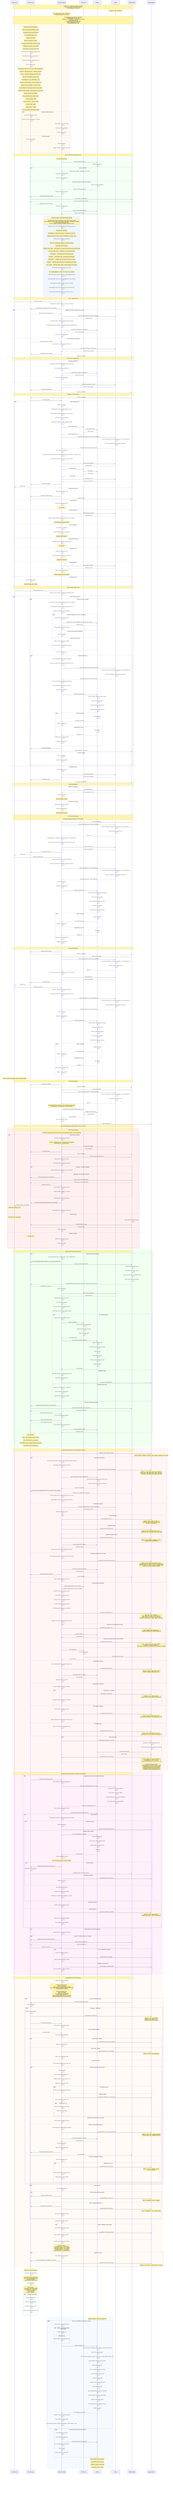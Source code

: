 sequenceDiagram
    participant L as Leader Node
    participant N as Network Layer
    participant C as Consensus Engine
    participant BT as Block Tree
    participant S as Storage
    participant CR as Crypto
    participant V as Validator Nodes
    participant LOG as Logging System
    
    %% Protocol Version and Message Types Legend
    Note over L,V: PROTOCOL: Simple (Non-Pipelined) HotStuff<br/>Direct commit upon CommitQC formation<br/>No chained/pipelined execution
    Note over CR: Signature scheme: SPHINCS+
    Note over C: QC = bitmap || {sig_i} (≥2f+1 SPHINCS+)<br/>Verification iterates over each sig_i
    Note over L,V: ProposalMsg(view, blockID, QC, leaderSig)<br/>VoteMsg(phase, blockID, sig)<br/>PrepareQC / PreCommitQC / CommitQC (quorumCert)<br/>TimeoutMsg(view, sig)<br/>NewViewMsg(view, highestQC, sig)<br/>StateSyncMsg(blocks, sigmap)<br/>EvidenceMsg(evidence, sig)
    
    %% Network Model and Assumptions
    rect rgb(255, 250, 240)
        Note over N: Network Model: Partial Synchrony
        Note over N: Before GST (Global Stabilization Time):
        Note over N: - Messages may be delayed arbitrarily
        Note over N: - No guaranteed delivery order
        Note over N: - Network may partition
        Note over N: After GST (unknown to nodes):
        Note over N: - Messages delivered within Δ (known bound)
        Note over N: - Reliable links between correct nodes
        Note over N: - FIFO delivery per sender-receiver pair
        
        %% Message Delivery Guarantees
        N->>N: Authenticated channels (all messages signed)
        N->>N: Best-effort broadcast for proposals/QCs
        N->>N: Reliable broadcast for evidence/timeouts
        N->>N: Point-to-point for votes
        
        %% Network Parameters (512 participants, SPHINCS+ 256s)
        Note over N: Max validators: 512 (f=170, 2f+1=341, need ≥342 signatures)
        Note over N: SPHINCS+ 256s signature size: ~29KB per signature
        Note over N: QC size: ~15MB (≥342 signatures @ 29KB each)
        Note over N: Block size limit: 50MB (excluding QCs)
        Note over N: ProposalMsg size: up to 65MB (block + QC)
        Note over N: Maximum message delay Δ: 10 seconds (after GST)
        Note over N: Required network bandwidth: ≥1 Gbps per node
        Note over N: Assumed network: High-quality datacenter interconnect
        Note over N: Maximum in-flight messages: 100 per peer (due to large size)
        Note over N: Network buffer per peer: 256MB
        
        %% Bandwidth Calculations
        Note over N: Peak bandwidth (worst case per view):
        Note over N: - Receive proposal: 65MB
        Note over N: - Send vote: 30KB * 3 phases = 90KB
        Note over N: - Receive 3 QCs: 45MB
        Note over N: - Total per view: ~110MB
        Note over N: - At 1 second views: ~880 Mbps sustained
        
        %% Partition Handling
        alt Network Partition Detected
            N->>N: Monitor heartbeats from peers
            N->>N: If <342 peers (2f+1) reachable for 3*Δ (30s)
            C->>C: Enter partition mode - stop voting
            C->>C: Continue collecting messages
            C->>C: Wait for partition heal
        else Partition Healed
            N->>N: ≥342 peers reachable
            C->>C: Request state sync
            C->>C: Rejoin consensus at highest known view
        end
    end
    
    Note over L,V: System starts with GenesisQC (view -1)
    
    %% Crash Recovery Protocol
    rect rgb(245, 255, 245)
        Note over C: On node restart/recovery
        C->>S: Read last committed state
        S->>S: Verify state checksum
        alt Checksum valid
            S-->>C: Return (view, lockedQC, highestQC, block_tree)
            C->>C: Resume from consistent state
            C->>C: Continue to normal operation
        else Checksum invalid or partial write detected
            S->>S: Revert to previous checkpoint
            S-->>C: Return last known good state
            C->>C: Request state sync from peers
            C->>N: Send StateSyncRequest to peers
            N->>V: Query latest committed state
            V-->>N: Return committed blocks and QCs
            N-->>C: Aggregate state from ≥f+1 peers
            C->>C: Reconstruct consistent state
            C->>S: Store recovered state atomically
            S-->>C: State recovery complete
        end
    end
    
    %% Pacemaker Logic (Internal to Consensus Engine)
    rect rgb(240, 245, 255)
        Note over C: Consensus Engine Internal State (Simple HotStuff)
        Note over C: Pacemaker State: {current_view, phase, timer_active, timeout_count}<br/>Phase ∈ {WAITING_NEW_VIEW, PROPOSING, PREPARE, PRECOMMIT, COMMIT}<br/>Leader Selection: hash(view) mod n<br/>Protocol: Simple (non-pipelined) HotStuff with direct commit
        
        C->>C: Initialize: view=0, phase=WAITING_NEW_VIEW, timeout_count=0
        
        %% Pacemaker Timer Management
        Note over C: Phase timeout calculation:
        Note over C: timeout(phase) = phase_base_timeout * 2^min(timeout_count, 10)
        Note over C: Phase base timeouts: NEW_VIEW=4s, PROPOSE=2s, VOTE=1s each
        
        C->>C: [Pacemaker] start_phase_timer(phase)
        Note over C: Timer runs in background, triggers on_timeout() if expires
        
        %% State Transition Rules
        Note over C: Pacemaker State Transitions:
        Note over C: WAITING_NEW_VIEW → PROPOSING: if is_leader(view) AND received ≥342 NewViews
        Note over C: WAITING_NEW_VIEW → PREPARE: if received valid proposal
        Note over C: PROPOSING → PREPARE: after broadcasting proposal
        Note over C: PREPARE → PRECOMMIT: after receiving/forming PrepareQC
        Note over C: PRECOMMIT → COMMIT: after receiving/forming PreCommitQC
        Note over C: COMMIT → WAITING_NEW_VIEW: after receiving/forming CommitQC
        Note over C: ANY_PHASE → WAITING_NEW_VIEW: on timeout (triggers view change)
        
        %% Vote Tracking
        C->>C: [Pacemaker] Initialize vote trackers per phase
        Note over C: vote_state[view][phase] = {voted: bool, vote_sent_to: blockID}
        C->>C: [Pacemaker] before voting: check !vote_state[view][phase].voted
        C->>C: [Pacemaker] after voting: vote_state[view][phase] = {true, blockID}
        
        %% View Management
        C->>C: [Pacemaker] on entering new view: clear old vote states
        C->>C: [Pacemaker] on timeout: increment timeout_count for backoff
        C->>C: [Pacemaker] on successful phase: reset timeout_count to 0
    end
    
    Note over L,V: View v, Phase: Prepare
    
    %% Block Proposal Phase
    L->>C: Propose new block
    C->>C: Start NewView collection timer (2 * current_view_timeout)
    C->>N: Collect NewView messages from ≥2f+1 validators
    
    alt Sufficient NewViews collected before timeout
        N-->>C: Return NewView messages (≥2f+1)
        C->>CR: Verify NewView signatures from distinct validators
        CR-->>C: Signatures valid
        C->>C: Set proposal.justify = maxQC among NewView messages
        C->>C: If multiple maxQCs with same view, select deterministically (by block hash)
        C->>S: Get parent block (parent = justify.block)
        S-->>C: Return parent block
        C->>C: Create new block with justify QC
    else Timeout waiting for NewViews
        N-->>C: Insufficient NewView messages
        C->>C: Leader timeout - cannot propose in this view
        C->>CR: Sign timeout message for current view
        CR-->>C: Return timeout signature
        C->>N: Broadcast timeout message
        N-->>V: Trigger view change
        Note over L,V: Skip to view change protocol
    else Conflicting highestQCs
        C->>C: Apply deterministic tie-breaking (prefer higher block hash)
        C->>C: Set proposal.justify = selected QC
        C->>S: Get parent block (parent = justify.block)
        S-->>C: Return parent block
        C->>C: Create new block with justify QC
    end
    C->>CR: Sign block proposal (LeaderSig)
    CR-->>C: Return leader signature
    C->>N: Broadcast(ProposalMsg)
    N-->>V: Send to all validators
    
    Note over L,V: Validators receive proposal
    
    %% Prepare Phase Processing with Error Handling
    V->>N: Receive ProposalMsg
    N->>C: Forward proposal
    
    alt Valid Proposal Path
        C->>C: Validate view number
        C->>C: Verify proposer is the designated leader for view v
        C->>C: Validate block payload (transactions, size, timestamp)
        C->>C: Verify block hash and merkle root
        C->>C: Check block timestamp is within acceptable range
        C->>BT: Check parent exists
        BT->>S: Lookup parent block
        S-->>BT: Return parent
        BT-->>C: Parent validation result
        C->>CR: Verify justify QC signatures (≥2f+1 distinct validators)
        CR->>CR: Check each signature is from unique validator in current validator set
        CR->>CR: Verify each validator has appropriate voting power
        CR-->>C: Justify QC valid (≥2f+1 stake confirmed)
        C->>C: Verify parent == justify.block
        C->>C: Apply SAFENODE: (block extends from lockedQC.block) OR (justify.view > lockedQC.view)
        C->>C: Ensure vote-once-per-view (no prior vote in this view)
        C->>CR: Verify proposal signature
        CR-->>C: Signature valid
        C->>BT: Add block to tree
        BT->>S: Store block
        S-->>BT: Block stored
        BT-->>C: Block added
        C->>CR: Sign prepare vote
        CR-->>C: Return vote signature
        C->>N: Send vote to leader
        N-->>L: Deliver vote
    else Invalid View Number
        C->>C: Reject proposal (wrong view)
        C->>N: Send view-change timeout
        N-->>V: Broadcast timeout
    else Invalid Parent
        C->>C: Reject proposal (invalid parent)
        Note over C: No vote sent
    else Invalid Justify QC
        C->>CR: Verify justify QC signatures
        CR-->>C: Justify QC invalid
        C->>C: Reject proposal (justify QC fails verification or is stale vs parent)
        Note over C: Potential byzantine behavior detected
    else Parent Mismatch
        C->>C: Verify parent == justify.block
        C->>C: Reject proposal (parent != justify.block)
        Note over C: Byzantine leader behavior
    else SAFENODE Violation
        C->>C: Reject proposal (SAFENODE predicate failed)
        Note over C: No vote sent
    else Duplicate Vote
        C->>C: Check for existing vote in view
        C->>C: Reject proposal (already voted in this view)
        Note over C: Equivocation prevention
    else Invalid Signature
        C->>CR: Verify proposal signature
        CR-->>C: Signature invalid
        C->>C: Reject proposal (bad signature)
        Note over C: Potential byzantine behavior detected
    else Network Failure
        N->>N: Message delivery failed
        Note over N: Timeout will trigger view change
    end
    
    Note over L,V: Leader collects prepare votes
    
    %% Prepare QC Formation with Error Handling
    L->>C: Receive prepare votes
    C->>C: Initialize vote accumulator for (view, phase=prepare, block)
    
    alt Vote Processing Loop
        loop Until QC formed or timeout
            C->>C: Accept vote if: same view AND same phase AND same block
            C->>C: Reject duplicate votes from same validator (keep first)
            C->>C: Maintain vote bitmap to track validators
            
            alt Vote for different block in same view/phase
                C->>C: Store as evidence of equivocation
                C->>S: Log byzantine evidence (validator, view, phase, block1, block2)
                S-->>C: Evidence stored
                C->>C: Exclude validator from this round's QC
            else Late vote from previous view/phase
                C->>C: Discard vote (stale)
            else Vote from future view
                C->>C: Buffer vote for potential view change
                C->>C: If ≥f+1 future votes, consider early view change
            end
            
            C->>C: Check if valid votes ≥2f+1
            alt Sufficient valid votes
                C->>C: Check vote threshold (≥2f+1 distinct validators)
                C->>C: Ensure all counted votes reference same block and view
                C->>CR: Verify vote signatures from unique validators
                CR->>CR: Check each signature is from unique validator in current validator set
                CR->>CR: Verify each validator has appropriate voting power
                CR-->>C: Signatures valid (≥2f+1 stake confirmed)
                C->>C: Form QC with bitmap and aggregated signatures
                C->>C: Stop accepting votes for this (view, phase)
                C->>C: Prepare atomic write batch
                C->>S: BEGIN TRANSACTION
                S->>S: Write PrepareQC data with version number
                S->>S: Write view number update
                S->>S: Write vote bitmap and signatures
                S->>S: Calculate and write state checksum
                alt Write successful
                    S->>S: COMMIT with fsync
                    S-->>C: QC stored atomically
                    C->>C: Update in-memory state
                else Write failed or crash
                    S->>S: ROLLBACK
                    S-->>C: Storage error
                    C->>C: Retain previous consistent state
                    C->>C: Trigger recovery protocol
                end
                C->>N: Broadcast(PrepareQC)
                N-->>V: Send PrepareQC to validators
            else Timeout reached
                C->>C: Stop vote collection
                C->>C: Proceed to timeout handling
            end
        end
    else Insufficient Votes
        C->>C: Timeout waiting for votes
        C->>CR: Sign timeout message
        CR-->>C: Return timeout signature
        C->>N: Broadcast timeout
        N-->>V: Send timeout to validators
        Note over L,V: View change triggered
    else Invalid Vote Signatures
        C->>CR: Verify vote signatures
        CR-->>C: Some signatures invalid
        C->>C: Reject invalid votes
        Note over C: Continue waiting or timeout
    else Equivocation Detected
        C->>C: Multiple votes from same validator
        C->>C: Report byzantine behavior
        Note over C: Exclude equivocating votes
    end
    
    Note over L,V: Pre-Commit Phase begins
    
    %% Pre-Commit Phase
    Note over L,V: PrepareQC already broadcast in previous phase
    V->>C: Receive PrepareQC
    C->>CR: Verify all QC signatures (≥2f+1 distinct validators)
    CR->>CR: Check each signature is from unique validator in current validator set
    CR->>CR: Verify total stake of signers ≥2f+1
    CR-->>C: QC valid
    C->>C: If PrepareQC.view ≥ lockedQC.view, set lockedQC = PrepareQC.block
    C->>C: Ensure vote-once-per-view-per-phase (no prior pre-commit vote)
    C->>CR: Sign pre-commit vote  
    CR-->>C: Return vote signature
    C->>N: Send pre-commit vote
    N-->>L: Deliver vote
    
    %% Pre-Commit QC Formation
    L->>C: Collect pre-commit votes
    C->>C: Check vote threshold (≥2f+1 distinct validators)
    C->>C: Ensure all counted votes reference same block and view
    C->>CR: Verify vote signatures from unique validators
    CR->>CR: Check each signature is from unique validator in current validator set
    CR->>CR: Verify each validator has appropriate voting power
    CR-->>C: Signatures valid (≥2f+1 stake confirmed)
    C->>C: Form Pre-Commit QC
    C->>C: Prepare atomic write batch
    C->>S: BEGIN TRANSACTION
    S->>S: Write PreCommitQC data with version number
    S->>S: Write view number update
    S->>S: Write lockedQC update (if applicable)
    S->>S: Write block tree updates
    S->>S: Calculate and write state checksum
    alt Write successful
        S->>S: COMMIT with fsync
        S-->>C: QC stored atomically
        C->>C: Update in-memory state
    else Write failed or crash
        S->>S: ROLLBACK
        S-->>C: Storage error
        C->>C: Retain previous consistent state
        C->>C: Trigger recovery protocol
    end
    
    Note over L,V: Commit Phase begins
    
    %% Commit Phase
    C->>N: Broadcast(PreCommitQC)
    N-->>V: Send QC to validators
    V->>C: Receive PreCommitQC
    C->>CR: Verify all QC signatures (≥2f+1 distinct validators)
    CR->>CR: Check each signature is from unique validator in current validator set
    CR->>CR: Verify total stake of signers ≥2f+1
    CR-->>C: QC valid
    C->>C: Ensure vote-once-per-view-per-phase (no prior commit vote)
    C->>CR: Sign commit vote
    CR-->>C: Return vote signature
    C->>N: Send commit vote
    N-->>L: Deliver vote
    
    %% Commit QC Formation
    L->>C: Collect commit votes
    C->>C: Check vote threshold (≥2f+1 distinct validators)
    C->>C: Ensure all counted votes reference same block and view
    C->>CR: Verify vote signatures from unique validators
    CR->>CR: Check each signature is from unique validator in current validator set
    CR->>CR: Verify each validator has appropriate voting power
    CR-->>C: Signatures valid (≥2f+1 stake confirmed)
    C->>C: Form Commit QC
    C->>C: Prepare atomic write batch
    C->>S: BEGIN TRANSACTION
    S->>S: Write CommitQC data with version number
    S->>S: Write view number update
    S->>S: Write committed height update
    S->>S: Write block tree updates
    S->>S: Calculate and write state checksum
    alt Write successful
        S->>S: COMMIT with fsync
        S-->>C: QC stored atomically
        C->>C: Update in-memory state
    else Write failed or crash
        S->>S: ROLLBACK
        S-->>C: Storage error
        C->>C: Retain previous consistent state
        C->>C: Trigger recovery protocol
    end
        Note over L: Leader can decide immediately upon CommitQC formation
    
    Note over L,V: Decide Phase begins
    
    %% Decide Phase & Block Commit (Simple HotStuff - Direct Commit)
    C->>N: Broadcast(CommitQC)
    N-->>V: Send QC to validators
    V->>C: Receive CommitQC
    C->>CR: Verify all QC signatures (≥2f+1 distinct validators)
    CR->>CR: Check each signature is from unique validator in current validator set
    CR->>CR: Verify total stake of signers ≥2f+1
    CR-->>C: QC valid
    Note over C: Simple HotStuff: Direct commit of block referenced by CommitQC<br/>(Not pipelined: no two-chain rule, no indirect commit)
    C->>BT: Mark block as committed (simple HotStuff rule)
    BT->>S: Update committed height
    S-->>BT: Height updated
    BT-->>C: Block committed
    C->>C: Emit committed block event
    C->>LOG: Append block metric
    
    Note over L,V: Block committed directly (simple HotStuff), move to next view
    
    %% View Change & Recovery Scenarios
    rect rgb(255, 240, 240)
        Note over L,V: View Change Scenarios
        Note over C: Pacemaker responsibilities (timeouts, NewView processing, leader rotation, view management)
        
        alt Timeout in Any Phase
            C->>C: [Pacemaker] Phase timeout detected
            Note over C: Timeout = min(baseTimeout * 2^min(view, 10), maxTimeout)<br/>baseTimeout=1s, maxTimeout=60s
            C->>CR: Sign timeout message
            CR-->>C: Return signature
            C->>N: Broadcast timeout
            N-->>V: Send to validators
            V->>C: Collect timeout messages (≥2f+1)
            C->>C: [Pacemaker] Advance to next view
            C->>C: [Pacemaker] Wait for view synchronization
            
            alt Fast path - recent QC available
                C->>C: Include highest QC from previous 3 views in NewView
            else Slow path - synchronization needed
                C->>N: Request ViewSync from ≥f+1 validators
                N->>V: Query current view and highestQC
                V-->>N: Return (view_number, highestQC)
                N-->>C: Aggregate responses
                C->>C: Set local view = max(received_views)
                C->>C: Update lockedQC if higher QC received
            end
            
            C->>C: [Pacemaker] Enter synchronized view
            C->>N: [Pacemaker] Broadcast(NewViewMsg, view, highestQC)
            N-->>L: Deliver NewView to new leader
            Note over L: Collect NewViewMsg (≥2f+1)
            C->>C: [Pacemaker] Select new leader (round-robin)
        else Leader Failure
            Note over L: Leader becomes unresponsive
            V->>V: [Pacemaker] Detect leader silence
            V->>N: Broadcast blame message
            N-->>V: Propagate blame
            C->>C: Trigger view change
        else Network Partition
            Note over N: Network splits
            C->>C: Insufficient connectivity detected
            C->>C: Enter recovery mode
        end
    end
    
    %% State Synchronization Protocol
    rect rgb(240, 255, 240)
        Note over L,V: State Synchronization with Verification
        
        alt Node Behind (Missing Blocks)
            C->>C: Detect fallen behind (view < network_view - SYNC_THRESHOLD)
            C->>N: Send StateSyncRequest{from_height, to_view, include_proofs=true}
            N->>V: Query ≥171 peers (f+1) for state
            
            %% Peers prepare response
            V->>V: Collect requested blocks and QCs
            V->>V: Build Merkle tree of block hashes
            V->>V: Include QC chain from from_height to latest
            V->>V: Sign response with node signature
            V-->>N: StateSyncResponse{blocks[], qcs[], merkle_root, merkle_proofs[], signature}
            
            %% Verify and merge responses
            N-->>C: Aggregate ≥171 responses
            
            C->>C: Verify each response:
            C->>CR: Verify response signatures
            CR-->>C: Signatures valid
            C->>C: Verify Merkle proofs for each block
            C->>C: Verify QC chain continuity
            C->>C: Verify each QC has ≥342 valid signatures
            C->>C: Check blocks form valid chain (parent hashes)
            
            alt All verifications pass
                C->>C: Find common ancestor with local chain
                C->>BT: Apply state updates
                BT->>BT: Verify no conflicts with locked blocks
                BT->>BT: Update block tree with new blocks
                BT->>BT: Update committed height
                BT-->>C: State synchronized
                
                %% Persist synchronized state
                C->>S: Store synchronized state atomically
                S->>S: BEGIN TRANSACTION
                S->>S: Write all blocks with verification status
                S->>S: Write QC chain
                S->>S: Update sync checkpoint
                S->>S: Calculate and store state checksum
                S->>S: COMMIT with fsync
                S-->>C: Sync persisted
                
            else Verification failed
                C->>C: Mark responding peers as potentially Byzantine
                C->>C: Request from different peer set
                C->>LOG: Log sync verification failure
            else Conflicting responses
                C->>C: Compare ≥171 responses for consistency
                C->>C: Accept majority consistent state
                C->>C: Report Byzantine peers with conflicts
            end
            
        else Fast Sync (Checkpoint-based)
            C->>N: Request latest checkpoint from ≥342 peers (2f+1)
            N->>V: Query checkpoint (height, state_hash, QC)
            V-->>N: Return signed checkpoint
            N-->>C: Collect checkpoint responses
            
            C->>C: Verify ≥342 matching checkpoints
            C->>N: Download checkpoint state
            N-->>C: State snapshot with proofs
            C->>C: Verify snapshot against checkpoint hash
            C->>S: Load checkpoint atomically
            S-->>C: Checkpoint loaded
        end
        
        %% Rate Limiting
        Note over N: Sync rate limits:
        Note over N: - Max 1 sync request per peer per minute
        Note over N: - Max 1000 blocks per sync response
        Note over N: - Max 50MB per sync message (except full proposals)
        Note over N: - Exponential backoff on failed syncs
    end
    
    %% Byzantine Behavior Detection & Tracking
    rect rgb(255, 245, 245)
        Note over L,V: Byzantine Behavior Detection & Comprehensive Tracking
        
        %% Initialize Tracking System
        C->>LOG: Initialize malicious behavior tracker
        Note over LOG: Tracker maintains: {validator_id, behavior_type, evidence, timestamp, view, victims}
        
        %% Equivocation Detection (Double Voting)
        alt Equivocation Detection
            C->>C: Detect double voting (same validator, same view/phase, different blocks)
            C->>C: Collect both conflicting votes as evidence
            C->>LOG: Log EQUIVOCATION event with full details
            Note over LOG: {validator: X, type: "double_vote", view: V, phase: P,<br/>block1: hash1, sig1: bytes, block2: hash2, sig2: bytes,<br/>timestamp: T, potential_victims: [affected_nodes]}
            C->>S: Store cryptographic evidence permanently
            S->>S: Write both votes with signatures to evidence store
            S->>S: Calculate evidence hash for future reference
            S-->>C: Evidence stored with ID
            C->>N: Broadcast EvidenceMsg(EQUIVOCATION, validator, proofs, signature)
            N-->>V: Propagate to all validators for awareness
            C->>C: Exclude validator from current and future QCs in this view
            C->>C: Mark validator as Byzantine in memory (no slashing)
            
        else Invalid QC Received
            C->>CR: Verify QC integrity (signatures, bitmap, threshold)
            CR-->>C: QC verification failed
            C->>C: Identify specific failure mode
            alt Forged signatures
                C->>LOG: Log FORGED_QC event
                Note over LOG: {leader: X, type: "forged_qc", view: V,<br/>invalid_sigs: [list], claimed_validators: [list],<br/>qc_hash: H, timestamp: T}
            else Insufficient stake
                C->>LOG: Log INVALID_QC_STAKE event
                Note over LOG: {leader: X, type: "insufficient_stake", view: V,<br/>claimed_stake: S1, actual_stake: S2, signers: [list]}
            else Duplicate validators in QC
                C->>LOG: Log QC_DUPLICATION event
                Note over LOG: {leader: X, type: "duplicate_validators", view: V,<br/>duplicated: [list], qc_data: bytes}
            end
            C->>S: Store invalid QC with analysis
            S-->>C: Evidence archived
            C->>C: Reject QC and mark leader as potentially Byzantine
            
        else Conflicting Proposals (Same View)
            C->>C: Detect multiple proposals for same view from same leader
            C->>LOG: Log CONFLICTING_PROPOSALS event
            Note over LOG: {leader: X, type: "conflicting_proposals", view: V,<br/>proposal1: {block: B1, justify: Q1, sig: S1, recipients: [list]},<br/>proposal2: {block: B2, justify: Q2, sig: S2, recipients: [list]},<br/>timestamp: T, network_partition: possible}
            C->>S: Store both proposals with full data
            S-->>C: Evidence logged
            C->>N: Broadcast evidence to network
            N-->>V: Alert all validators
            C->>C: Leader marked Byzantine for this view
            
        else Fork Detection & Resolution
            C->>BT: Detect competing chains at same height
            BT-->>C: Return fork details {chain1, chain2, fork_point}
            
            %% Enhanced Fork Choice Rule
            C->>C: Apply fork choice rule (in priority order):
            C->>C: 1. Chain with higher locked QC view
            C->>C: 2. Chain with more cumulative QC stake
            C->>C: 3. Chain with valid CommitQC (if any)
            C->>C: 4. Deterministic tie-break by chain head hash
            
            C->>LOG: Log FORK_DETECTED event
            Note over LOG: {type: "fork", view: V, height: H,<br/>chain1: {head: H1, locked_qc: Q1, stake: S1},<br/>chain2: {head: H2, locked_qc: Q2, stake: S2},<br/>resolution: "chose_chain1", reason: "higher_locked_qc"}
            
            %% Check for Byzantine behavior in fork
            C->>C: Analyze if fork was caused by Byzantine behavior
            alt Byzantine fork (conflicting QCs exist)
                C->>LOG: Log BYZANTINE_FORK event
                Note over LOG: {type: "byzantine_fork", perpetrator: X,<br/>evidence: [conflicting_qcs], affected_height: H}
                C->>S: Store fork evidence
                S-->>C: Evidence stored
            else Natural fork (network delay in simple HotStuff)
                C->>LOG: Log NATURAL_FORK event
                Note over LOG: {type: "natural_fork", cause: "network_delay",<br/>duration: D, affected_validators: N}<br/>Note: Simple HotStuff may have temporary forks during view changes
            end
            
            C->>BT: Prune losing fork
            BT->>BT: Mark orphaned blocks
            BT->>LOG: Log pruned blocks for audit
            BT-->>C: Fork resolved
            
        else Invalid Block Proposal
            C->>C: Detect invalid block (bad payload, timestamp, etc.)
            C->>LOG: Log INVALID_BLOCK event
            Note over LOG: {proposer: X, type: "invalid_block", view: V,<br/>block: B, violations: [list], timestamp: T}
            C->>S: Store invalid block for analysis
            S-->>C: Block archived
            C->>C: Reject proposal, no vote sent
            
        else Timeout Spam Detection
            C->>C: Detect excessive timeouts from validator
            alt Timeout rate > threshold
                C->>LOG: Log TIMEOUT_SPAM event
                Note over LOG: {validator: X, type: "timeout_spam",<br/>timeout_count: N, time_window: W, views: [list]}
                C->>C: Temporarily ignore timeouts from validator
            end
            
        else Vote Without Proposal
            C->>C: Receive vote for unknown proposal
            C->>LOG: Log PHANTOM_VOTE event
            Note over LOG: {voter: X, type: "phantom_vote", view: V,<br/>claimed_block: B, phase: P, no_proposal_seen: true}
            C->>C: Request proposal from voter (may be network issue)
            
        else Premature Vote
            C->>C: Detect vote sent before appropriate phase
            C->>LOG: Log PREMATURE_VOTE event
            Note over LOG: {voter: X, type: "premature_vote", view: V,<br/>current_phase: P1, vote_phase: P2, timestamp: T}
        end
        
        %% Periodic Malicious Behavior Report
        loop Every 100 views
            C->>LOG: Generate Byzantine behavior summary
            LOG->>LOG: Aggregate by validator and behavior type
            LOG->>LOG: Calculate reputation scores (not used for slashing)
            LOG->>S: Persist summary report
            S-->>LOG: Report stored
            LOG->>C: Return summary for monitoring
            Note over LOG: Summary: {period: [V1,V2], total_incidents: N,<br/>by_validator: {X: count, Y: count},<br/>by_type: {equivocation: N1, invalid_qc: N2, ...}}
        end
        
        Note over LOG: All malicious behavior logs are:<br/>- Timestamped with wall clock and view number<br/>- Cryptographically signed by detecting node<br/>- Include full evidence for forensic analysis<br/>- Permanently stored (never pruned by GC)<br/>- Available for external audit/analysis tools
    end
    
    %% Enhanced Equivocation Evidence Processing
    rect rgb(255, 240, 250)
        Note over L,V: Enhanced Equivocation Evidence Verification & Propagation
        
        alt Equivocation Evidence Received from Network
            N->>C: Receive EvidenceMsg from peer
            
            %% Evidence Verification
            C->>C: Verify evidence structure and completeness
            C->>CR: Verify both conflicting signatures are valid
            CR->>CR: Check sig1 is from claimed validator
            CR->>CR: Check sig2 is from same validator  
            CR->>CR: Verify both signatures are for same view/phase
            CR->>CR: Verify blocks/votes are actually different
            CR-->>C: Evidence cryptographically valid
            
            %% Evidence Deduplication
            C->>C: Check if evidence already processed
            C->>S: Query evidence store by hash(evidence)
            alt New evidence
                C->>C: Verify evidence is within EVIDENCE_WINDOW (1000 views)
                alt Evidence too old
                    C->>C: Reject stale evidence
                    C->>LOG: Log STALE_EVIDENCE_REJECTED
                else Evidence within window
                    %% Store and Process
                    C->>S: Store verified evidence atomically
                    S->>S: BEGIN TRANSACTION
                    S->>S: Write evidence with verification status
                    S->>S: Update validator Byzantine status
                    S->>S: COMMIT
                    S-->>C: Evidence stored
                    
                    %% Controlled Propagation
                    C->>C: Check propagation rate limit
                    Note over C: Max 10 evidence msgs per view per validator
                    alt Under rate limit
                        C->>N: Rebroadcast verified evidence (once only)
                        N->>N: Mark evidence as forwarded
                        N-->>V: Propagate to peers who haven't seen it
                    else Rate limit exceeded
                        C->>LOG: Log EVIDENCE_RATE_LIMITED
                        C->>C: Queue for next view
                    end
                    
                    %% Update Local State
                    C->>C: Mark validator as Byzantine
                    C->>C: Exclude from ongoing vote collection
                    C->>C: Reject future messages from validator in this view
                end
            else Duplicate evidence
                C->>C: Evidence already processed, ignore
            else Invalid evidence
                C->>LOG: Log FALSE_EVIDENCE_ATTEMPT
                Note over LOG: {accuser: X, type: "false_evidence",<br/>claimed_equivocator: Y, reason: "invalid_sigs"}
                C->>C: Mark accuser as potentially Byzantine
                C->>C: Do not propagate false evidence
            end
        end
        
        %% Evidence Consensus (Optional - for critical decisions)
        alt Critical evidence requiring consensus
            C->>C: Collect evidence confirmations from peers
            loop Until ≥171 confirmations (f+1) or timeout
                C->>N: Request evidence confirmation from peers
                N->>V: Have you seen this evidence?
                V-->>N: Yes/No with signature
                N-->>C: Collect confirmations
            end
            
            alt ≥171 confirmations received
                C->>C: Evidence confirmed by network
                C->>LOG: Log EVIDENCE_CONFIRMED
                C->>C: Apply permanent Byzantine marking
            else Insufficient confirmations
                C->>LOG: Log EVIDENCE_UNCONFIRMED
                C->>C: Treat as unverified, continue monitoring
            end
        end
    end
    
    %% Leader Proposal Rate Limiting & DOS Protection
    rect rgb(255, 250, 245)
        Note over L,V: Proposal Flooding & DOS Protection
        
        %% Initialize Rate Limiters
        C->>C: Initialize per-leader rate limiters
        Note over C: Limits per leader per view:<br/>- Max 1 valid proposal<br/>- Max 3 total messages (including invalid)<br/>- Max 70MB message size (65MB expected + 5MB buffer)<br/>- Penalty backoff for violations
        
        %% Size Limit Motivation
        Note over C: Expected legitimate sizes:<br/>- Block: up to 50MB<br/>- QC: ~15MB (≥342 sigs @ 29KB)<br/>- Total proposal: up to 65MB<br/>70MB limit allows legitimate max + overhead<br/>while preventing memory exhaustion attacks
        
        %% Proposal Reception with Protection
        alt Leader Proposal Received
            V->>N: Receive ProposalMsg from leader
            
            %% Size Check with Clear Limits
            N->>N: Check message size
            alt Message > 70MB limit
                N->>N: Reject oversized message
                N->>LOG: Log OVERSIZED_PROPOSAL
                Note over LOG: {leader: X, size: S, limit: 70MB,<br/>expected_max: 65MB, view: V}<br/>Rejected as potential DOS attack
                N->>C: Alert consensus engine
                C->>C: Mark leader as potentially malicious
            else Size acceptable (≤70MB)
                N-->>C: Forward proposal
                
                %% Component Size Validation
                C->>C: Parse and validate components
                alt Block portion > 50MB
                    C->>LOG: Log OVERSIZED_BLOCK_COMPONENT
                    C->>C: Reject - block exceeds limit
                else QC portion > 16MB
                    C->>LOG: Log OVERSIZED_QC_COMPONENT
                    Note over LOG: Expected ~15MB, allowing 1MB buffer
                    C->>C: Reject - QC unreasonably large
                else Components valid
                    %% Rate Limiting Check
                    C->>C: Check leader's proposal count for this view
                    alt First proposal from leader this view
                        C->>C: Process normally
                        C->>C: Record: proposals[leader][view] = 1
                        
                        %% Additional Validation
                        C->>C: Validate transaction count ≤ MAX_TXS
                        C->>C: Validate timestamp reasonable
                        
                        alt All validations pass
                            C->>C: Continue with normal proposal processing
                        else Validation failed
                            C->>LOG: Log INVALID_PROPOSAL_STRUCTURE
                            C->>C: Increment leader's invalid count
                            alt Invalid count > 2
                                C->>C: Mark leader Byzantine for this view
                                C->>C: Trigger early view change
                            end
                        end
                        
                    else Duplicate valid proposal (same content)
                        C->>C: Ignore duplicate, already processing
                        
                    else Different proposal (equivocation)
                        C->>C: Leader attempting multiple different proposals
                        C->>LOG: Log PROPOSAL_FLOOD_EQUIVOCATION
                        Note over LOG: {leader: X, view: V, type: "multiple_proposals",<br/>proposal1_hash: H1, proposal2_hash: H2}
                        C->>S: Store both proposals as evidence
                        S-->>C: Evidence stored
                        C->>C: Mark leader Byzantine
                        C->>C: Trigger immediate view change
                        C->>N: Broadcast equivocation evidence
                        N-->>V: Alert all validators
                        
                    else Too many messages from leader
                        C->>C: Check total message count
                        alt Message count > 3
                            C->>LOG: Log PROPOSAL_FLOOD_DOS
                            Note over LOG: {leader: X, view: V, message_count: N,<br/>type: "dos_attempt"}
                            C->>C: Block all messages from leader this view
                            C->>C: Trigger timeout for view change
                        end
                    end
                end
            end
        end
        
        %% Bandwidth Tracking
        loop Every second
            C->>C: Track bandwidth per peer
            alt Peer exceeding 2Gbps sustained
                C->>N: Throttle connection to peer
                C->>LOG: Log BANDWIDTH_THROTTLE
                Note over LOG: {peer: X, bandwidth: B, action: "throttled"}
            else Peer exceeding 5Gbps burst
                C->>N: Temporarily disconnect peer
                C->>LOG: Log BANDWIDTH_VIOLATION
                Note over LOG: {peer: X, bandwidth: B, action: "disconnected"}
                C->>C: Mark peer as potentially malicious
            end
        end
        
        %% Memory Protection
        C->>C: Monitor proposal buffer memory
        alt Buffer > 500MB for single leader
            C->>C: Drop oldest proposals from leader
            C->>LOG: Log MEMORY_PRESSURE_DROP
            C->>C: Mark leader as resource-intensive
        end
        
        %% Cumulative DOS Score
        C->>C: Calculate DOS score for each validator
        Note over C: DOS Score factors:<br/>- Proposal floods: +10 per incident<br/>- Oversized messages: +5 per incident<br/>- Bandwidth violations: +3 per incident<br/>- Invalid proposals: +1 per incident<br/>- Score decays by 1 per successful view
        
        alt DOS Score > 50
            C->>C: Mark validator as DOS attacker
            C->>N: Block all messages from validator for 100 views
            C->>LOG: Log DOS_ATTACKER_BLOCKED
            Note over LOG: {validator: X, dos_score: S, block_duration: 100_views}
        end
    end
    
    %% Network-level Protection
    rect rgb(250, 255, 250)
        Note over N: Network Layer DOS Protection
        
        N->>N: Connection-level rate limiting
        Note over N: - Max 1000 connections per peer<br/>- Max 100 new connections/second<br/>- SYN flood protection<br/>- Message fragmentation limits
        
        N->>N: Priority queuing
        Note over N: Priority order:<br/>1. QCs and votes (small, critical)<br/>2. Proposals from current leader<br/>3. Evidence messages<br/>4. Sync requests<br/>5. Other messages
        
        alt Network under stress
            N->>N: Enable defensive mode
            N->>N: Drop non-critical messages
            N->>N: Reduce sync response sizes
            N->>N: Increase view timeout to reduce load
        end
    end
    
    %% Garbage Collection Protocol
    rect rgb(245, 250, 255)
        Note over S: Garbage Collection & Memory Management
        
        %% Periodic GC Trigger
        loop Every GC_INTERVAL (100 views or 1 hour)
            C->>C: Check memory usage and state size
            
            alt Memory threshold exceeded (>80% used)
                C->>C: Trigger immediate GC
            else Scheduled GC
                C->>C: Wait for stable view (no pending votes)
            end
            
            %% GC Process
            C->>S: Identify prunable state
            S->>S: Mark blocks below committed_height - KEEP_BLOCKS (default: 1000)
            S->>S: Mark QCs for pruned blocks
            S->>S: Mark timeout messages older than current_view - KEEP_VIEWS (default: 100)
            S->>S: Mark NewView messages from old views
            
            %% Safety Check
            S->>S: Ensure keeping at least:
            S->>S: - Last 3 committed blocks and their QCs
            S->>S: - Current lockedQC and its chain
            S->>S: - highestQC and its chain
            S->>S: - All blocks referenced by active votes
            
            %% Atomic Cleanup
            S->>S: BEGIN TRANSACTION
            S->>S: Move prunable items to archive (if configured)
            S->>S: Delete prunable items from active storage
            S->>S: Update pruned_height marker
            S->>S: Recalculate and store new state checksum
            S->>S: COMMIT with fsync
            S-->>C: GC completed, freed X MB
            
            %% Memory Compaction
            C->>C: Compact in-memory vote accumulators
            C->>C: Clear expired message buffers
            C->>C: Reset byzantine evidence older than EVIDENCE_EXPIRY (default: 1 day)
        end
        
        %% Emergency GC (out of memory)
        alt Critical memory pressure (>95% used)
            C->>C: Enter emergency GC mode
            C->>C: Stop accepting new proposals
            C->>S: Force prune to last committed block
            C->>C: Drop all pending votes and timeouts
            C->>C: Clear all caches
            C->>C: Request state sync if necessary
        end
        
        Note over S: Archive retention policy (optional):
        Note over S: - Compressed archives: 30 days
        Note over S: - Byzantine evidence: permanent
        Note over S: - Performance metrics: 7 days
    end